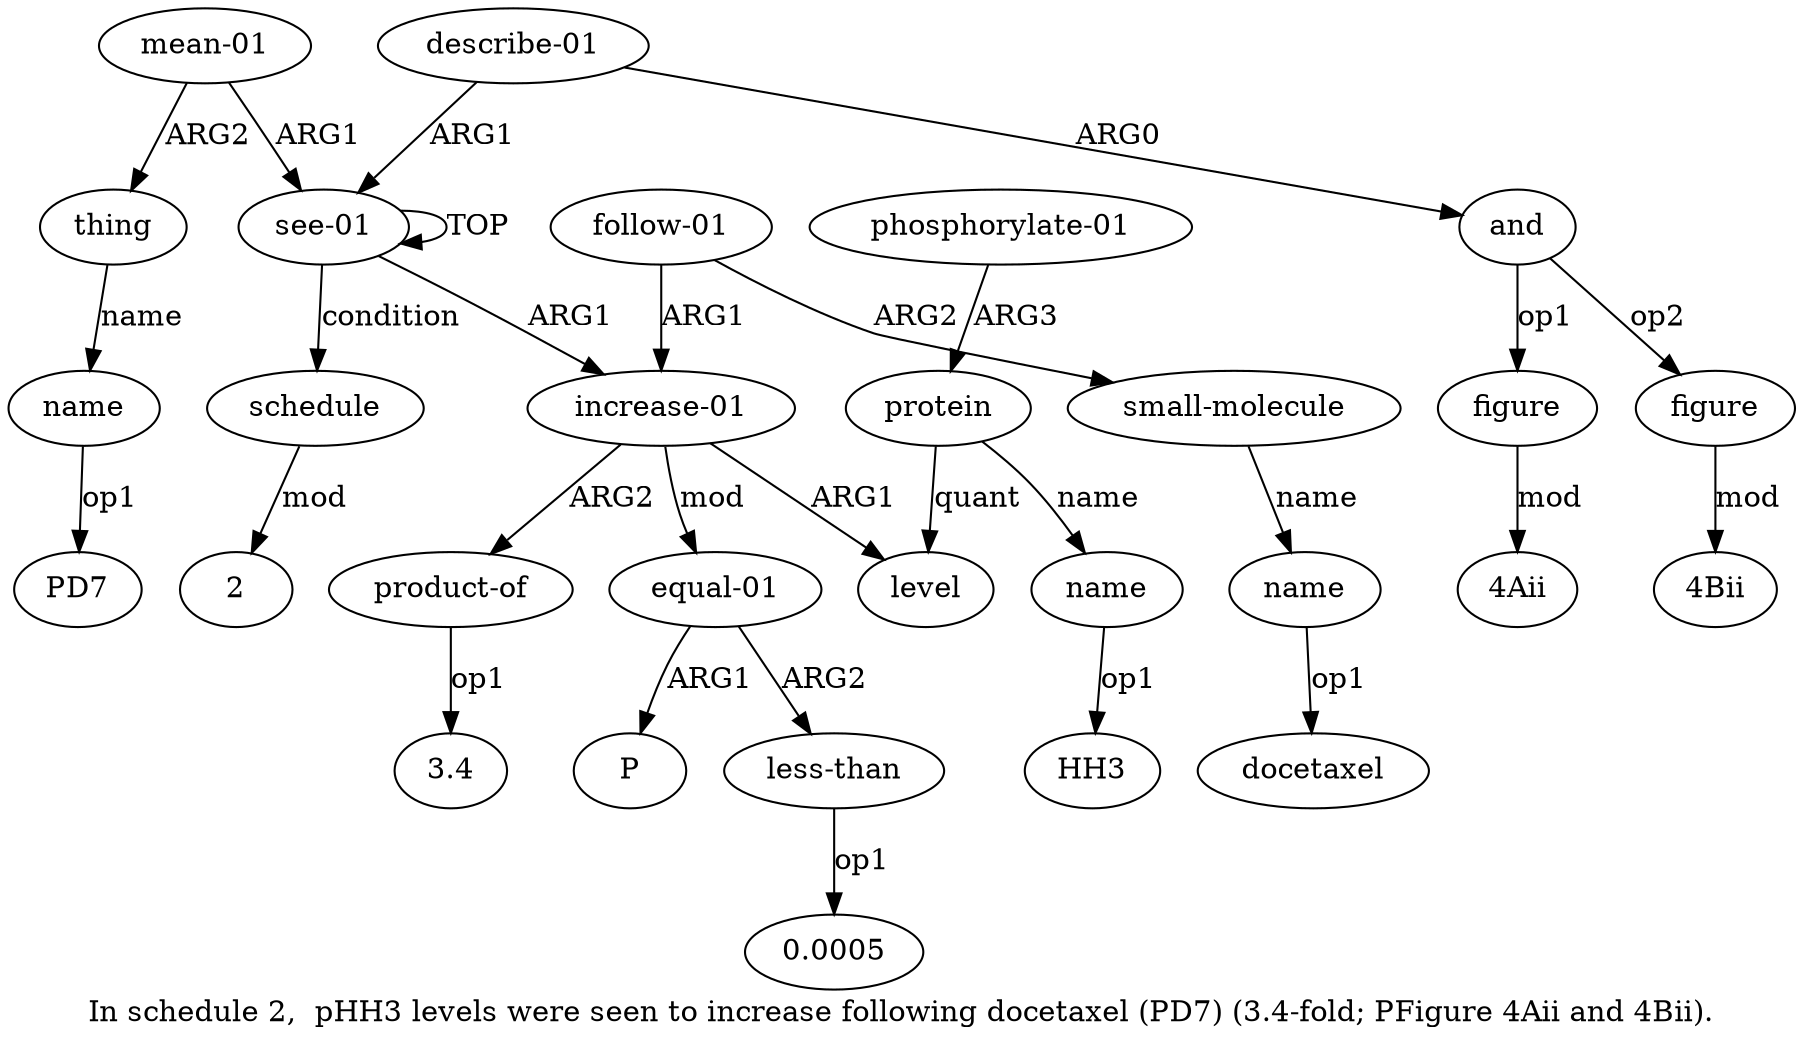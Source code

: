 digraph  {
	graph [label="In schedule 2,  pHH3 levels were seen to increase following docetaxel (PD7) (3.4-fold; PFigure 4Aii and 4Bii)."];
	node [label="\N"];
	a20	 [color=black,
		gold_ind=20,
		gold_label=name,
		label=name,
		test_ind=20,
		test_label=name];
	"a20 PD7"	 [color=black,
		gold_ind=-1,
		gold_label=PD7,
		label=PD7,
		test_ind=-1,
		test_label=PD7];
	a20 -> "a20 PD7" [key=0,
	color=black,
	gold_label=op1,
	label=op1,
	test_label=op1];
"a4 HH3" [color=black,
	gold_ind=-1,
	gold_label=HH3,
	label=HH3,
	test_ind=-1,
	test_label=HH3];
"a9 docetaxel" [color=black,
	gold_ind=-1,
	gold_label=docetaxel,
	label=docetaxel,
	test_ind=-1,
	test_label=docetaxel];
"a16 4Bii" [color=black,
	gold_ind=-1,
	gold_label="4Bii",
	label="4Bii",
	test_ind=-1,
	test_label="4Bii"];
"a12 0.0005" [color=black,
	gold_ind=-1,
	gold_label=0.0005,
	label=0.0005,
	test_ind=-1,
	test_label=0.0005];
"a17 2" [color=black,
	gold_ind=-1,
	gold_label=2,
	label=2,
	test_ind=-1,
	test_label=2];
a15 [color=black,
	gold_ind=15,
	gold_label=figure,
	label=figure,
	test_ind=15,
	test_label=figure];
"a15 4Aii" [color=black,
	gold_ind=-1,
	gold_label="4Aii",
	label="4Aii",
	test_ind=-1,
	test_label="4Aii"];
a15 -> "a15 4Aii" [key=0,
color=black,
gold_label=mod,
label=mod,
test_label=mod];
a14 [color=black,
gold_ind=14,
gold_label=and,
label=and,
test_ind=14,
test_label=and];
a14 -> a15 [key=0,
color=black,
gold_label=op1,
label=op1,
test_label=op1];
a16 [color=black,
gold_ind=16,
gold_label=figure,
label=figure,
test_ind=16,
test_label=figure];
a14 -> a16 [key=0,
color=black,
gold_label=op2,
label=op2,
test_label=op2];
a17 [color=black,
gold_ind=17,
gold_label=schedule,
label=schedule,
test_ind=17,
test_label=schedule];
a17 -> "a17 2" [key=0,
color=black,
gold_label=mod,
label=mod,
test_label=mod];
a16 -> "a16 4Bii" [key=0,
color=black,
gold_label=mod,
label=mod,
test_label=mod];
a11 [color=black,
gold_ind=11,
gold_label=P,
label=P,
test_ind=11,
test_label=P];
a10 [color=black,
gold_ind=10,
gold_label="equal-01",
label="equal-01",
test_ind=10,
test_label="equal-01"];
a10 -> a11 [key=0,
color=black,
gold_label=ARG1,
label=ARG1,
test_label=ARG1];
a12 [color=black,
gold_ind=12,
gold_label="less-than",
label="less-than",
test_ind=12,
test_label="less-than"];
a10 -> a12 [key=0,
color=black,
gold_label=ARG2,
label=ARG2,
test_label=ARG2];
a13 [color=black,
gold_ind=13,
gold_label="describe-01",
label="describe-01",
test_ind=13,
test_label="describe-01"];
a13 -> a14 [key=0,
color=black,
gold_label=ARG0,
label=ARG0,
test_label=ARG0];
a0 [color=black,
gold_ind=0,
gold_label="see-01",
label="see-01",
test_ind=0,
test_label="see-01"];
a13 -> a0 [key=0,
color=black,
gold_label=ARG1,
label=ARG1,
test_label=ARG1];
a12 -> "a12 0.0005" [key=0,
color=black,
gold_label=op1,
label=op1,
test_label=op1];
a19 [color=black,
gold_ind=19,
gold_label=thing,
label=thing,
test_ind=19,
test_label=thing];
a19 -> a20 [key=0,
color=black,
gold_label=name,
label=name,
test_label=name];
a18 [color=black,
gold_ind=18,
gold_label="mean-01",
label="mean-01",
test_ind=18,
test_label="mean-01"];
a18 -> a19 [key=0,
color=black,
gold_label=ARG2,
label=ARG2,
test_label=ARG2];
a18 -> a0 [key=0,
color=black,
gold_label=ARG1,
label=ARG1,
test_label=ARG1];
a1 [color=black,
gold_ind=1,
gold_label="increase-01",
label="increase-01",
test_ind=1,
test_label="increase-01"];
a1 -> a10 [key=0,
color=black,
gold_label=mod,
label=mod,
test_label=mod];
a2 [color=black,
gold_ind=2,
gold_label=level,
label=level,
test_ind=2,
test_label=level];
a1 -> a2 [key=0,
color=black,
gold_label=ARG1,
label=ARG1,
test_label=ARG1];
a6 [color=black,
gold_ind=6,
gold_label="product-of",
label="product-of",
test_ind=6,
test_label="product-of"];
a1 -> a6 [key=0,
color=black,
gold_label=ARG2,
label=ARG2,
test_label=ARG2];
a0 -> a17 [key=0,
color=black,
gold_label=condition,
label=condition,
test_label=condition];
a0 -> a1 [key=0,
color=black,
gold_label=ARG1,
label=ARG1,
test_label=ARG1];
a0 -> a0 [key=0,
color=black,
gold_label=TOP,
label=TOP,
test_label=TOP];
a3 [color=black,
gold_ind=3,
gold_label=protein,
label=protein,
test_ind=3,
test_label=protein];
a3 -> a2 [key=0,
color=black,
gold_label=quant,
label=quant,
test_label=quant];
a4 [color=black,
gold_ind=4,
gold_label=name,
label=name,
test_ind=4,
test_label=name];
a3 -> a4 [key=0,
color=black,
gold_label=name,
label=name,
test_label=name];
a5 [color=black,
gold_ind=5,
gold_label="phosphorylate-01",
label="phosphorylate-01",
test_ind=5,
test_label="phosphorylate-01"];
a5 -> a3 [key=0,
color=black,
gold_label=ARG3,
label=ARG3,
test_label=ARG3];
a4 -> "a4 HH3" [key=0,
color=black,
gold_label=op1,
label=op1,
test_label=op1];
a7 [color=black,
gold_ind=7,
gold_label="follow-01",
label="follow-01",
test_ind=7,
test_label="follow-01"];
a7 -> a1 [key=0,
color=black,
gold_label=ARG1,
label=ARG1,
test_label=ARG1];
a8 [color=black,
gold_ind=8,
gold_label="small-molecule",
label="small-molecule",
test_ind=8,
test_label="small-molecule"];
a7 -> a8 [key=0,
color=black,
gold_label=ARG2,
label=ARG2,
test_label=ARG2];
"a6 3.4" [color=black,
gold_ind=-1,
gold_label=3.4,
label=3.4,
test_ind=-1,
test_label=3.4];
a6 -> "a6 3.4" [key=0,
color=black,
gold_label=op1,
label=op1,
test_label=op1];
a9 [color=black,
gold_ind=9,
gold_label=name,
label=name,
test_ind=9,
test_label=name];
a9 -> "a9 docetaxel" [key=0,
color=black,
gold_label=op1,
label=op1,
test_label=op1];
a8 -> a9 [key=0,
color=black,
gold_label=name,
label=name,
test_label=name];
}
